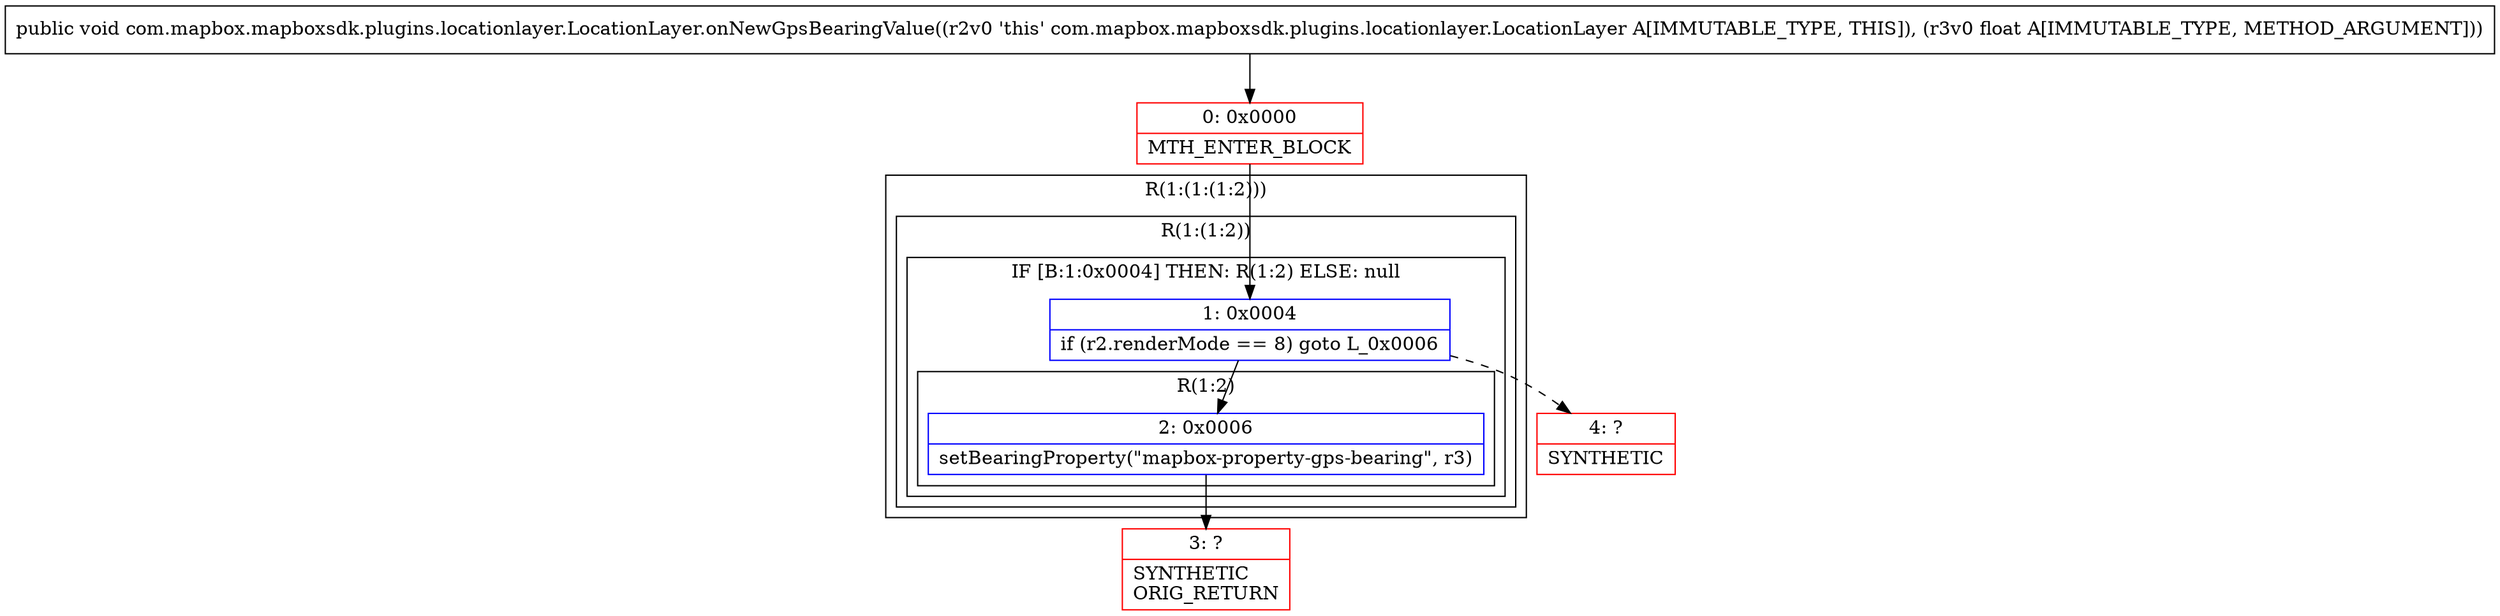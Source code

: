 digraph "CFG forcom.mapbox.mapboxsdk.plugins.locationlayer.LocationLayer.onNewGpsBearingValue(F)V" {
subgraph cluster_Region_1885605976 {
label = "R(1:(1:(1:2)))";
node [shape=record,color=blue];
subgraph cluster_Region_1273297733 {
label = "R(1:(1:2))";
node [shape=record,color=blue];
subgraph cluster_IfRegion_1968439529 {
label = "IF [B:1:0x0004] THEN: R(1:2) ELSE: null";
node [shape=record,color=blue];
Node_1 [shape=record,label="{1\:\ 0x0004|if (r2.renderMode == 8) goto L_0x0006\l}"];
subgraph cluster_Region_912581125 {
label = "R(1:2)";
node [shape=record,color=blue];
Node_2 [shape=record,label="{2\:\ 0x0006|setBearingProperty(\"mapbox\-property\-gps\-bearing\", r3)\l}"];
}
}
}
}
Node_0 [shape=record,color=red,label="{0\:\ 0x0000|MTH_ENTER_BLOCK\l}"];
Node_3 [shape=record,color=red,label="{3\:\ ?|SYNTHETIC\lORIG_RETURN\l}"];
Node_4 [shape=record,color=red,label="{4\:\ ?|SYNTHETIC\l}"];
MethodNode[shape=record,label="{public void com.mapbox.mapboxsdk.plugins.locationlayer.LocationLayer.onNewGpsBearingValue((r2v0 'this' com.mapbox.mapboxsdk.plugins.locationlayer.LocationLayer A[IMMUTABLE_TYPE, THIS]), (r3v0 float A[IMMUTABLE_TYPE, METHOD_ARGUMENT])) }"];
MethodNode -> Node_0;
Node_1 -> Node_2;
Node_1 -> Node_4[style=dashed];
Node_2 -> Node_3;
Node_0 -> Node_1;
}

